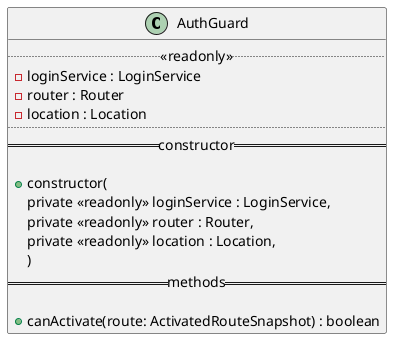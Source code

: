 @startuml AuthGuard diagram
class AuthGuard {
  ..<<readonly>>..
  - loginService : LoginService
  - router : Router
  - location : Location
  ....
  ==constructor==

  + constructor(
    private <<readonly>> loginService : LoginService,
    private <<readonly>> router : Router,
    private <<readonly>> location : Location,
    )
  ==methods==

  + canActivate(route: ActivatedRouteSnapshot) : boolean
}
@enduml
